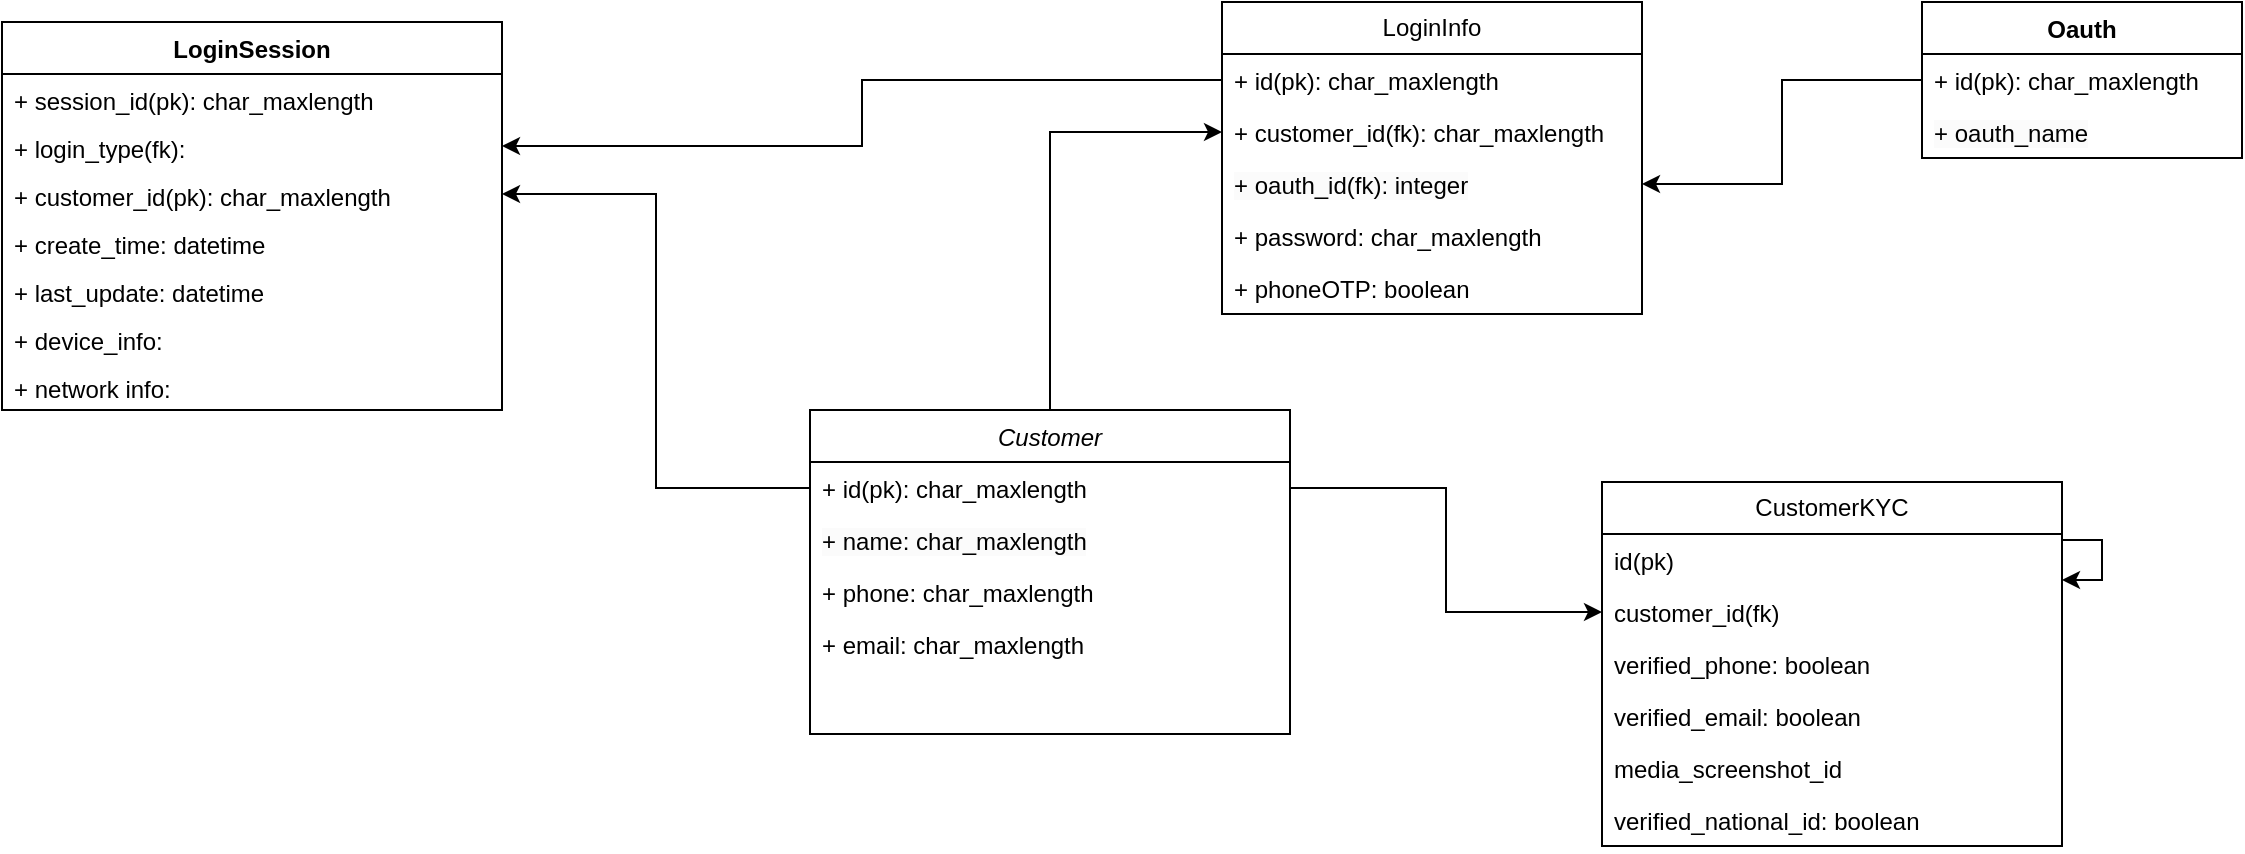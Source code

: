 <mxfile version="23.0.1" type="github">
  <diagram id="C5RBs43oDa-KdzZeNtuy" name="Page-1">
    <mxGraphModel dx="1417" dy="577" grid="1" gridSize="10" guides="1" tooltips="1" connect="1" arrows="1" fold="1" page="1" pageScale="1" pageWidth="827" pageHeight="1169" math="0" shadow="0">
      <root>
        <mxCell id="WIyWlLk6GJQsqaUBKTNV-0" />
        <mxCell id="WIyWlLk6GJQsqaUBKTNV-1" parent="WIyWlLk6GJQsqaUBKTNV-0" />
        <mxCell id="Tp7ex_ZIutBO7iC6tOfR-80" style="edgeStyle=orthogonalEdgeStyle;rounded=0;orthogonalLoop=1;jettySize=auto;html=1;" edge="1" parent="WIyWlLk6GJQsqaUBKTNV-1" source="zkfFHV4jXpPFQw0GAbJ--0" target="Tp7ex_ZIutBO7iC6tOfR-50">
          <mxGeometry relative="1" as="geometry" />
        </mxCell>
        <mxCell id="zkfFHV4jXpPFQw0GAbJ--0" value="Customer" style="swimlane;fontStyle=2;align=center;verticalAlign=top;childLayout=stackLayout;horizontal=1;startSize=26;horizontalStack=0;resizeParent=1;resizeLast=0;collapsible=1;marginBottom=0;rounded=0;shadow=0;strokeWidth=1;" parent="WIyWlLk6GJQsqaUBKTNV-1" vertex="1">
          <mxGeometry x="414" y="214" width="240" height="162" as="geometry">
            <mxRectangle x="230" y="140" width="160" height="26" as="alternateBounds" />
          </mxGeometry>
        </mxCell>
        <mxCell id="Tp7ex_ZIutBO7iC6tOfR-52" value="+ id(pk): char_maxlength" style="text;strokeColor=none;fillColor=none;align=left;verticalAlign=top;spacingLeft=4;spacingRight=4;overflow=hidden;rotatable=0;points=[[0,0.5],[1,0.5]];portConstraint=eastwest;whiteSpace=wrap;html=1;" vertex="1" parent="zkfFHV4jXpPFQw0GAbJ--0">
          <mxGeometry y="26" width="240" height="26" as="geometry" />
        </mxCell>
        <mxCell id="Tp7ex_ZIutBO7iC6tOfR-55" value="&lt;span style=&quot;color: rgb(0, 0, 0); font-family: Helvetica; font-size: 12px; font-style: normal; font-variant-ligatures: normal; font-variant-caps: normal; font-weight: 400; letter-spacing: normal; orphans: 2; text-align: left; text-indent: 0px; text-transform: none; widows: 2; word-spacing: 0px; -webkit-text-stroke-width: 0px; background-color: rgb(251, 251, 251); text-decoration-thickness: initial; text-decoration-style: initial; text-decoration-color: initial; float: none; display: inline !important;&quot;&gt;+ name: char_maxlength&lt;br&gt;&lt;/span&gt;" style="text;strokeColor=none;fillColor=none;align=left;verticalAlign=top;spacingLeft=4;spacingRight=4;overflow=hidden;rotatable=0;points=[[0,0.5],[1,0.5]];portConstraint=eastwest;whiteSpace=wrap;html=1;" vertex="1" parent="zkfFHV4jXpPFQw0GAbJ--0">
          <mxGeometry y="52" width="240" height="26" as="geometry" />
        </mxCell>
        <mxCell id="Tp7ex_ZIutBO7iC6tOfR-54" value="+ phone: char_maxlength" style="text;strokeColor=none;fillColor=none;align=left;verticalAlign=top;spacingLeft=4;spacingRight=4;overflow=hidden;rotatable=0;points=[[0,0.5],[1,0.5]];portConstraint=eastwest;whiteSpace=wrap;html=1;" vertex="1" parent="zkfFHV4jXpPFQw0GAbJ--0">
          <mxGeometry y="78" width="240" height="26" as="geometry" />
        </mxCell>
        <mxCell id="Tp7ex_ZIutBO7iC6tOfR-53" value="+ email: char_maxlength" style="text;strokeColor=none;fillColor=none;align=left;verticalAlign=top;spacingLeft=4;spacingRight=4;overflow=hidden;rotatable=0;points=[[0,0.5],[1,0.5]];portConstraint=eastwest;whiteSpace=wrap;html=1;" vertex="1" parent="zkfFHV4jXpPFQw0GAbJ--0">
          <mxGeometry y="104" width="240" height="26" as="geometry" />
        </mxCell>
        <mxCell id="Tp7ex_ZIutBO7iC6tOfR-10" value="LoginSession" style="swimlane;fontStyle=1;align=center;verticalAlign=top;childLayout=stackLayout;horizontal=1;startSize=26;horizontalStack=0;resizeParent=1;resizeParentMax=0;resizeLast=0;collapsible=1;marginBottom=0;whiteSpace=wrap;html=1;" vertex="1" parent="WIyWlLk6GJQsqaUBKTNV-1">
          <mxGeometry x="10" y="20" width="250" height="194" as="geometry" />
        </mxCell>
        <mxCell id="Tp7ex_ZIutBO7iC6tOfR-11" value="+ session_id(pk): char_maxlength" style="text;strokeColor=none;fillColor=none;align=left;verticalAlign=top;spacingLeft=4;spacingRight=4;overflow=hidden;rotatable=0;points=[[0,0.5],[1,0.5]];portConstraint=eastwest;whiteSpace=wrap;html=1;" vertex="1" parent="Tp7ex_ZIutBO7iC6tOfR-10">
          <mxGeometry y="26" width="250" height="24" as="geometry" />
        </mxCell>
        <mxCell id="Tp7ex_ZIutBO7iC6tOfR-39" value="+ login_type(fk):&lt;br&gt;" style="text;strokeColor=none;fillColor=none;align=left;verticalAlign=top;spacingLeft=4;spacingRight=4;overflow=hidden;rotatable=0;points=[[0,0.5],[1,0.5]];portConstraint=eastwest;whiteSpace=wrap;html=1;" vertex="1" parent="Tp7ex_ZIutBO7iC6tOfR-10">
          <mxGeometry y="50" width="250" height="24" as="geometry" />
        </mxCell>
        <mxCell id="Tp7ex_ZIutBO7iC6tOfR-72" value="+ customer_id(pk): char_maxlength" style="text;strokeColor=none;fillColor=none;align=left;verticalAlign=top;spacingLeft=4;spacingRight=4;overflow=hidden;rotatable=0;points=[[0,0.5],[1,0.5]];portConstraint=eastwest;whiteSpace=wrap;html=1;" vertex="1" parent="Tp7ex_ZIutBO7iC6tOfR-10">
          <mxGeometry y="74" width="250" height="24" as="geometry" />
        </mxCell>
        <mxCell id="Tp7ex_ZIutBO7iC6tOfR-36" value="+ create_time: datetime" style="text;strokeColor=none;fillColor=none;align=left;verticalAlign=top;spacingLeft=4;spacingRight=4;overflow=hidden;rotatable=0;points=[[0,0.5],[1,0.5]];portConstraint=eastwest;whiteSpace=wrap;html=1;" vertex="1" parent="Tp7ex_ZIutBO7iC6tOfR-10">
          <mxGeometry y="98" width="250" height="24" as="geometry" />
        </mxCell>
        <mxCell id="Tp7ex_ZIutBO7iC6tOfR-38" value="+ last_update: datetime" style="text;strokeColor=none;fillColor=none;align=left;verticalAlign=top;spacingLeft=4;spacingRight=4;overflow=hidden;rotatable=0;points=[[0,0.5],[1,0.5]];portConstraint=eastwest;whiteSpace=wrap;html=1;" vertex="1" parent="Tp7ex_ZIutBO7iC6tOfR-10">
          <mxGeometry y="122" width="250" height="24" as="geometry" />
        </mxCell>
        <mxCell id="Tp7ex_ZIutBO7iC6tOfR-40" value="+ device_info:" style="text;strokeColor=none;fillColor=none;align=left;verticalAlign=top;spacingLeft=4;spacingRight=4;overflow=hidden;rotatable=0;points=[[0,0.5],[1,0.5]];portConstraint=eastwest;whiteSpace=wrap;html=1;" vertex="1" parent="Tp7ex_ZIutBO7iC6tOfR-10">
          <mxGeometry y="146" width="250" height="24" as="geometry" />
        </mxCell>
        <mxCell id="Tp7ex_ZIutBO7iC6tOfR-41" value="+ network info:" style="text;strokeColor=none;fillColor=none;align=left;verticalAlign=top;spacingLeft=4;spacingRight=4;overflow=hidden;rotatable=0;points=[[0,0.5],[1,0.5]];portConstraint=eastwest;whiteSpace=wrap;html=1;" vertex="1" parent="Tp7ex_ZIutBO7iC6tOfR-10">
          <mxGeometry y="170" width="250" height="24" as="geometry" />
        </mxCell>
        <mxCell id="Tp7ex_ZIutBO7iC6tOfR-71" style="edgeStyle=orthogonalEdgeStyle;rounded=0;orthogonalLoop=1;jettySize=auto;html=1;" edge="1" parent="WIyWlLk6GJQsqaUBKTNV-1" source="Tp7ex_ZIutBO7iC6tOfR-16" target="Tp7ex_ZIutBO7iC6tOfR-43">
          <mxGeometry relative="1" as="geometry" />
        </mxCell>
        <mxCell id="Tp7ex_ZIutBO7iC6tOfR-16" value="Oauth" style="swimlane;fontStyle=1;align=center;verticalAlign=top;childLayout=stackLayout;horizontal=1;startSize=26;horizontalStack=0;resizeParent=1;resizeParentMax=0;resizeLast=0;collapsible=1;marginBottom=0;whiteSpace=wrap;html=1;" vertex="1" parent="WIyWlLk6GJQsqaUBKTNV-1">
          <mxGeometry x="970" y="10" width="160" height="78" as="geometry" />
        </mxCell>
        <mxCell id="Tp7ex_ZIutBO7iC6tOfR-68" value="+ id(pk): char_maxlength" style="text;strokeColor=none;fillColor=none;align=left;verticalAlign=top;spacingLeft=4;spacingRight=4;overflow=hidden;rotatable=0;points=[[0,0.5],[1,0.5]];portConstraint=eastwest;whiteSpace=wrap;html=1;" vertex="1" parent="Tp7ex_ZIutBO7iC6tOfR-16">
          <mxGeometry y="26" width="160" height="26" as="geometry" />
        </mxCell>
        <mxCell id="Tp7ex_ZIutBO7iC6tOfR-70" value="&lt;span style=&quot;color: rgb(0, 0, 0); font-family: Helvetica; font-size: 12px; font-style: normal; font-variant-ligatures: normal; font-variant-caps: normal; font-weight: 400; letter-spacing: normal; orphans: 2; text-align: left; text-indent: 0px; text-transform: none; widows: 2; word-spacing: 0px; -webkit-text-stroke-width: 0px; background-color: rgb(251, 251, 251); text-decoration-thickness: initial; text-decoration-style: initial; text-decoration-color: initial; float: none; display: inline !important;&quot;&gt;+ oauth_name&lt;br&gt;&lt;/span&gt;" style="text;strokeColor=none;fillColor=none;align=left;verticalAlign=top;spacingLeft=4;spacingRight=4;overflow=hidden;rotatable=0;points=[[0,0.5],[1,0.5]];portConstraint=eastwest;whiteSpace=wrap;html=1;" vertex="1" parent="Tp7ex_ZIutBO7iC6tOfR-16">
          <mxGeometry y="52" width="160" height="26" as="geometry" />
        </mxCell>
        <mxCell id="Tp7ex_ZIutBO7iC6tOfR-48" value="LoginInfo" style="swimlane;fontStyle=0;childLayout=stackLayout;horizontal=1;startSize=26;fillColor=none;horizontalStack=0;resizeParent=1;resizeParentMax=0;resizeLast=0;collapsible=1;marginBottom=0;whiteSpace=wrap;html=1;" vertex="1" parent="WIyWlLk6GJQsqaUBKTNV-1">
          <mxGeometry x="620" y="10" width="210" height="156" as="geometry" />
        </mxCell>
        <mxCell id="Tp7ex_ZIutBO7iC6tOfR-49" value="+ id(pk): char_maxlength" style="text;strokeColor=none;fillColor=none;align=left;verticalAlign=top;spacingLeft=4;spacingRight=4;overflow=hidden;rotatable=0;points=[[0,0.5],[1,0.5]];portConstraint=eastwest;whiteSpace=wrap;html=1;" vertex="1" parent="Tp7ex_ZIutBO7iC6tOfR-48">
          <mxGeometry y="26" width="210" height="26" as="geometry" />
        </mxCell>
        <mxCell id="Tp7ex_ZIutBO7iC6tOfR-50" value="+ customer_id(fk): char_maxlength" style="text;strokeColor=none;fillColor=none;align=left;verticalAlign=top;spacingLeft=4;spacingRight=4;overflow=hidden;rotatable=0;points=[[0,0.5],[1,0.5]];portConstraint=eastwest;whiteSpace=wrap;html=1;" vertex="1" parent="Tp7ex_ZIutBO7iC6tOfR-48">
          <mxGeometry y="52" width="210" height="26" as="geometry" />
        </mxCell>
        <mxCell id="Tp7ex_ZIutBO7iC6tOfR-43" value="&lt;span style=&quot;color: rgb(0, 0, 0); font-family: Helvetica; font-size: 12px; font-style: normal; font-variant-ligatures: normal; font-variant-caps: normal; font-weight: 400; letter-spacing: normal; orphans: 2; text-align: left; text-indent: 0px; text-transform: none; widows: 2; word-spacing: 0px; -webkit-text-stroke-width: 0px; background-color: rgb(251, 251, 251); text-decoration-thickness: initial; text-decoration-style: initial; text-decoration-color: initial; float: none; display: inline !important;&quot;&gt;+ oauth_id(fk): integer&lt;br&gt;&lt;/span&gt;" style="text;strokeColor=none;fillColor=none;align=left;verticalAlign=top;spacingLeft=4;spacingRight=4;overflow=hidden;rotatable=0;points=[[0,0.5],[1,0.5]];portConstraint=eastwest;whiteSpace=wrap;html=1;" vertex="1" parent="Tp7ex_ZIutBO7iC6tOfR-48">
          <mxGeometry y="78" width="210" height="26" as="geometry" />
        </mxCell>
        <mxCell id="Tp7ex_ZIutBO7iC6tOfR-51" value="+ password: char_maxlength" style="text;strokeColor=none;fillColor=none;align=left;verticalAlign=top;spacingLeft=4;spacingRight=4;overflow=hidden;rotatable=0;points=[[0,0.5],[1,0.5]];portConstraint=eastwest;whiteSpace=wrap;html=1;" vertex="1" parent="Tp7ex_ZIutBO7iC6tOfR-48">
          <mxGeometry y="104" width="210" height="26" as="geometry" />
        </mxCell>
        <mxCell id="Tp7ex_ZIutBO7iC6tOfR-46" value="+ phoneOTP: boolean" style="text;strokeColor=none;fillColor=none;align=left;verticalAlign=top;spacingLeft=4;spacingRight=4;overflow=hidden;rotatable=0;points=[[0,0.5],[1,0.5]];portConstraint=eastwest;whiteSpace=wrap;html=1;" vertex="1" parent="Tp7ex_ZIutBO7iC6tOfR-48">
          <mxGeometry y="130" width="210" height="26" as="geometry" />
        </mxCell>
        <mxCell id="Tp7ex_ZIutBO7iC6tOfR-56" value="CustomerKYC" style="swimlane;fontStyle=0;childLayout=stackLayout;horizontal=1;startSize=26;fillColor=none;horizontalStack=0;resizeParent=1;resizeParentMax=0;resizeLast=0;collapsible=1;marginBottom=0;whiteSpace=wrap;html=1;" vertex="1" parent="WIyWlLk6GJQsqaUBKTNV-1">
          <mxGeometry x="810" y="250" width="230" height="182" as="geometry" />
        </mxCell>
        <mxCell id="Tp7ex_ZIutBO7iC6tOfR-57" value="id(pk)" style="text;strokeColor=none;fillColor=none;align=left;verticalAlign=top;spacingLeft=4;spacingRight=4;overflow=hidden;rotatable=0;points=[[0,0.5],[1,0.5]];portConstraint=eastwest;whiteSpace=wrap;html=1;" vertex="1" parent="Tp7ex_ZIutBO7iC6tOfR-56">
          <mxGeometry y="26" width="230" height="26" as="geometry" />
        </mxCell>
        <mxCell id="Tp7ex_ZIutBO7iC6tOfR-60" value="customer_id(fk)" style="text;strokeColor=none;fillColor=none;align=left;verticalAlign=top;spacingLeft=4;spacingRight=4;overflow=hidden;rotatable=0;points=[[0,0.5],[1,0.5]];portConstraint=eastwest;whiteSpace=wrap;html=1;" vertex="1" parent="Tp7ex_ZIutBO7iC6tOfR-56">
          <mxGeometry y="52" width="230" height="26" as="geometry" />
        </mxCell>
        <mxCell id="Tp7ex_ZIutBO7iC6tOfR-58" value="verified_phone: boolean" style="text;strokeColor=none;fillColor=none;align=left;verticalAlign=top;spacingLeft=4;spacingRight=4;overflow=hidden;rotatable=0;points=[[0,0.5],[1,0.5]];portConstraint=eastwest;whiteSpace=wrap;html=1;" vertex="1" parent="Tp7ex_ZIutBO7iC6tOfR-56">
          <mxGeometry y="78" width="230" height="26" as="geometry" />
        </mxCell>
        <mxCell id="Tp7ex_ZIutBO7iC6tOfR-59" value="verified_email: boolean" style="text;strokeColor=none;fillColor=none;align=left;verticalAlign=top;spacingLeft=4;spacingRight=4;overflow=hidden;rotatable=0;points=[[0,0.5],[1,0.5]];portConstraint=eastwest;whiteSpace=wrap;html=1;" vertex="1" parent="Tp7ex_ZIutBO7iC6tOfR-56">
          <mxGeometry y="104" width="230" height="26" as="geometry" />
        </mxCell>
        <mxCell id="Tp7ex_ZIutBO7iC6tOfR-62" value="media_screenshot_id" style="text;strokeColor=none;fillColor=none;align=left;verticalAlign=top;spacingLeft=4;spacingRight=4;overflow=hidden;rotatable=0;points=[[0,0.5],[1,0.5]];portConstraint=eastwest;whiteSpace=wrap;html=1;" vertex="1" parent="Tp7ex_ZIutBO7iC6tOfR-56">
          <mxGeometry y="130" width="230" height="26" as="geometry" />
        </mxCell>
        <mxCell id="Tp7ex_ZIutBO7iC6tOfR-61" value="verified_national_id: boolean" style="text;strokeColor=none;fillColor=none;align=left;verticalAlign=top;spacingLeft=4;spacingRight=4;overflow=hidden;rotatable=0;points=[[0,0.5],[1,0.5]];portConstraint=eastwest;whiteSpace=wrap;html=1;" vertex="1" parent="Tp7ex_ZIutBO7iC6tOfR-56">
          <mxGeometry y="156" width="230" height="26" as="geometry" />
        </mxCell>
        <mxCell id="Tp7ex_ZIutBO7iC6tOfR-78" style="edgeStyle=orthogonalEdgeStyle;rounded=0;orthogonalLoop=1;jettySize=auto;html=1;" edge="1" parent="Tp7ex_ZIutBO7iC6tOfR-56" source="Tp7ex_ZIutBO7iC6tOfR-57" target="Tp7ex_ZIutBO7iC6tOfR-57">
          <mxGeometry relative="1" as="geometry" />
        </mxCell>
        <mxCell id="Tp7ex_ZIutBO7iC6tOfR-79" style="edgeStyle=orthogonalEdgeStyle;rounded=0;orthogonalLoop=1;jettySize=auto;html=1;" edge="1" parent="WIyWlLk6GJQsqaUBKTNV-1" source="Tp7ex_ZIutBO7iC6tOfR-52" target="Tp7ex_ZIutBO7iC6tOfR-60">
          <mxGeometry relative="1" as="geometry" />
        </mxCell>
        <mxCell id="Tp7ex_ZIutBO7iC6tOfR-81" style="edgeStyle=orthogonalEdgeStyle;rounded=0;orthogonalLoop=1;jettySize=auto;html=1;" edge="1" parent="WIyWlLk6GJQsqaUBKTNV-1" source="Tp7ex_ZIutBO7iC6tOfR-52" target="Tp7ex_ZIutBO7iC6tOfR-72">
          <mxGeometry relative="1" as="geometry" />
        </mxCell>
        <mxCell id="Tp7ex_ZIutBO7iC6tOfR-82" style="edgeStyle=orthogonalEdgeStyle;rounded=0;orthogonalLoop=1;jettySize=auto;html=1;" edge="1" parent="WIyWlLk6GJQsqaUBKTNV-1" source="Tp7ex_ZIutBO7iC6tOfR-49" target="Tp7ex_ZIutBO7iC6tOfR-39">
          <mxGeometry relative="1" as="geometry" />
        </mxCell>
      </root>
    </mxGraphModel>
  </diagram>
</mxfile>
